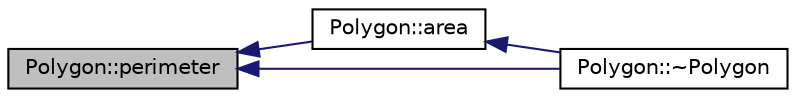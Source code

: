 digraph "Polygon::perimeter"
{
  edge [fontname="Helvetica",fontsize="10",labelfontname="Helvetica",labelfontsize="10"];
  node [fontname="Helvetica",fontsize="10",shape=record];
  rankdir="LR";
  Node1 [label="Polygon::perimeter",height=0.2,width=0.4,color="black", fillcolor="grey75", style="filled", fontcolor="black"];
  Node1 -> Node2 [dir="back",color="midnightblue",fontsize="10",style="solid",fontname="Helvetica"];
  Node2 [label="Polygon::area",height=0.2,width=0.4,color="black", fillcolor="white", style="filled",URL="$classPolygon.html#a87cfa4190dfebb9c7c8a9a0355684942",tooltip="Method area: Class Polygon  This virtual method will calculate the area of a polygon and return the a..."];
  Node2 -> Node3 [dir="back",color="midnightblue",fontsize="10",style="solid",fontname="Helvetica"];
  Node3 [label="Polygon::~Polygon",height=0.2,width=0.4,color="black", fillcolor="white", style="filled",URL="$classPolygon.html#ace39c67107966db12e13a183f496c3b0",tooltip="Destructor ~Polygon: Class Polygon  Destructs the polygon object.  PRE-CONDITIONS <none> ..."];
  Node1 -> Node3 [dir="back",color="midnightblue",fontsize="10",style="solid",fontname="Helvetica"];
}
